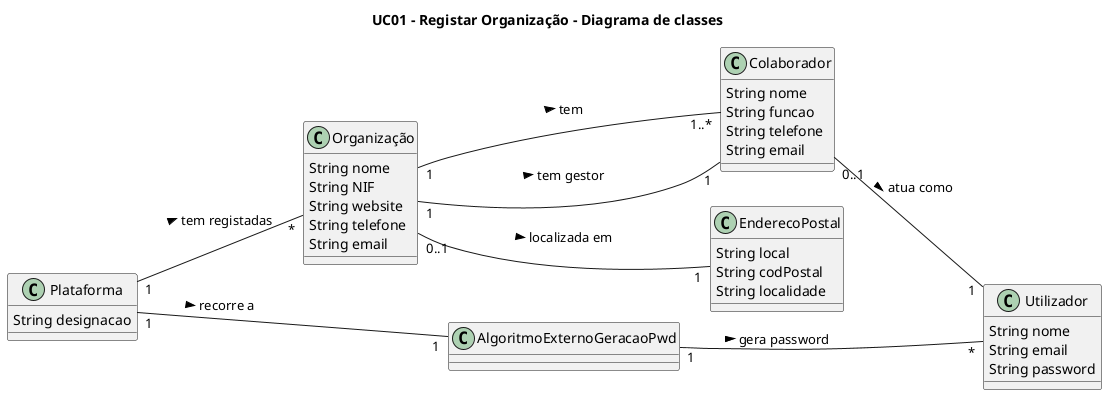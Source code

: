 @startuml
title UC01 - Registar Organização - Diagrama de classes

left to right direction

class Plataforma {
String designacao
}

class Organização {
String nome
String NIF
String website
String telefone
String email
}

class Colaborador {
String nome
String funcao
String telefone
String email
}

class EnderecoPostal {
String local
String codPostal
String localidade
}

class Utilizador {
String nome
String email
String password
}

class AlgoritmoExternoGeracaoPwd {
}

Plataforma "1"--"*" Organização : tem registadas >
Plataforma "1"--"1" AlgoritmoExternoGeracaoPwd : recorre a >
AlgoritmoExternoGeracaoPwd "1"--"*" Utilizador : gera password >
Organização "1"--"1..*" Colaborador : tem >
Organização "1"--"1" Colaborador : tem gestor >
Organização "0..1"--"1" EnderecoPostal : localizada em >
Colaborador "0..1"--"1" Utilizador : atua como >

@enduml